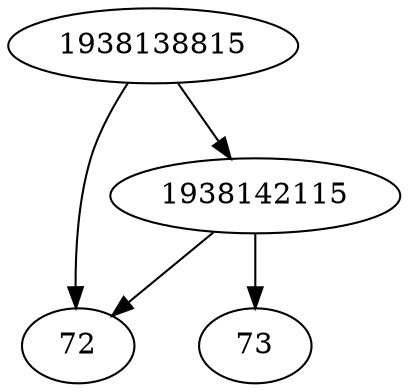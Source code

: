 strict digraph  {
72;
73;
1938142115;
1938138815;
1938142115 -> 73;
1938142115 -> 72;
1938138815 -> 1938142115;
1938138815 -> 72;
}
